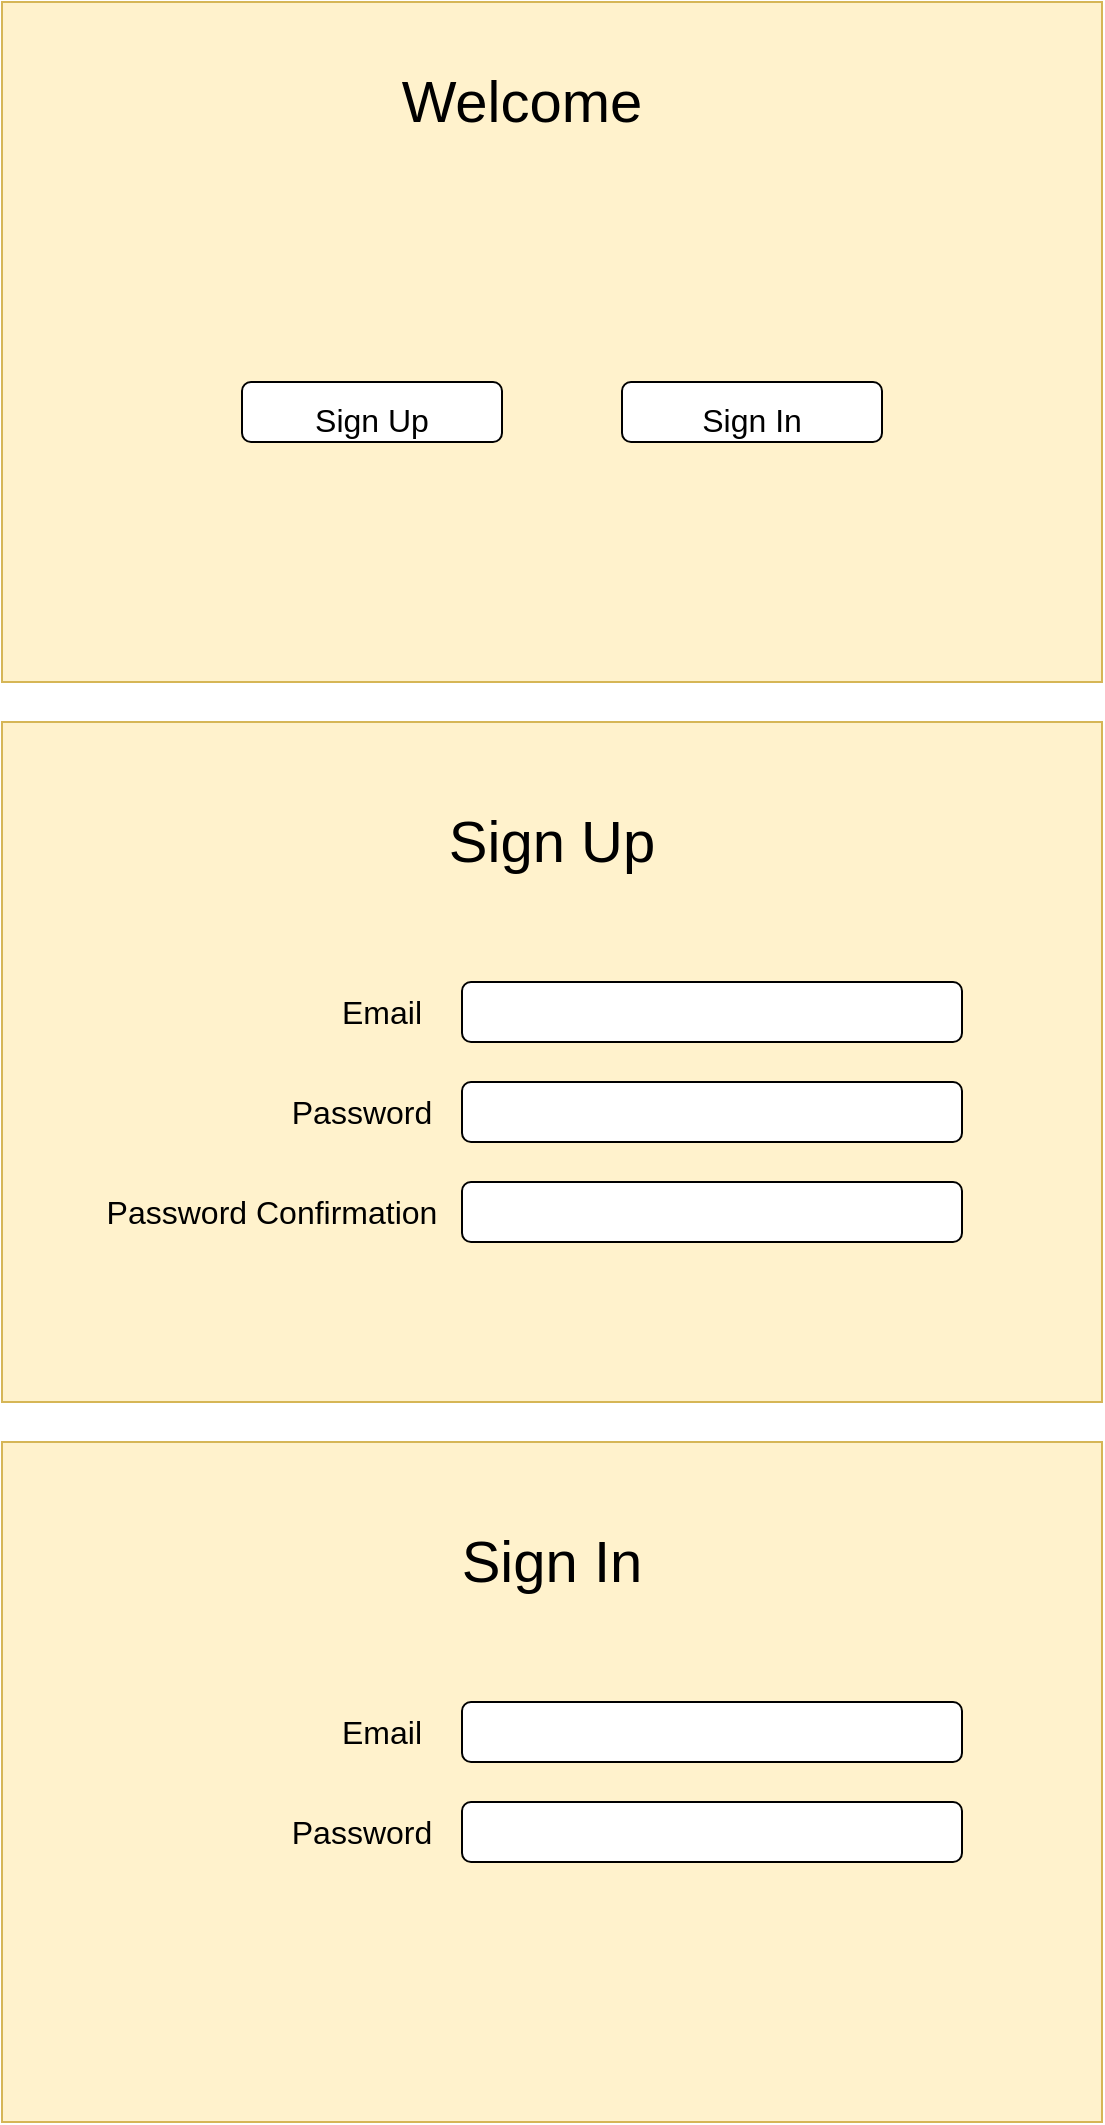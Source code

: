 <mxfile version="20.3.1" type="github"><diagram id="ecsLUMZhMGfrVJR4qF7U" name="Page-1"><mxGraphModel dx="766" dy="512" grid="1" gridSize="10" guides="1" tooltips="1" connect="1" arrows="1" fold="1" page="1" pageScale="1" pageWidth="850" pageHeight="1100" math="0" shadow="0"><root><mxCell id="0"/><mxCell id="1" parent="0"/><mxCell id="BnJf1Hf6RPCrXQOVhswU-1" value="" style="rounded=0;whiteSpace=wrap;html=1;fillColor=#fff2cc;strokeColor=#d6b656;" vertex="1" parent="1"><mxGeometry x="110" y="10" width="550" height="340" as="geometry"/></mxCell><mxCell id="BnJf1Hf6RPCrXQOVhswU-2" value="&lt;font style=&quot;font-size: 29px;&quot;&gt;Welcome&lt;/font&gt;" style="text;html=1;strokeColor=none;fillColor=none;align=center;verticalAlign=middle;whiteSpace=wrap;rounded=0;" vertex="1" parent="1"><mxGeometry x="270" y="20" width="200" height="80" as="geometry"/></mxCell><mxCell id="BnJf1Hf6RPCrXQOVhswU-3" value="" style="rounded=1;whiteSpace=wrap;html=1;fontSize=29;" vertex="1" parent="1"><mxGeometry x="230" y="200" width="130" height="30" as="geometry"/></mxCell><mxCell id="BnJf1Hf6RPCrXQOVhswU-4" value="" style="rounded=1;whiteSpace=wrap;html=1;fontSize=29;" vertex="1" parent="1"><mxGeometry x="420" y="200" width="130" height="30" as="geometry"/></mxCell><mxCell id="BnJf1Hf6RPCrXQOVhswU-5" value="&lt;font style=&quot;font-size: 16px;&quot;&gt;Sign Up&lt;/font&gt;" style="text;html=1;strokeColor=none;fillColor=none;align=center;verticalAlign=middle;whiteSpace=wrap;rounded=0;fontSize=29;" vertex="1" parent="1"><mxGeometry x="265" y="200" width="60" height="30" as="geometry"/></mxCell><mxCell id="BnJf1Hf6RPCrXQOVhswU-6" value="&lt;font style=&quot;font-size: 16px;&quot;&gt;Sign In&lt;/font&gt;" style="text;html=1;strokeColor=none;fillColor=none;align=center;verticalAlign=middle;whiteSpace=wrap;rounded=0;fontSize=29;" vertex="1" parent="1"><mxGeometry x="455" y="200" width="60" height="30" as="geometry"/></mxCell><mxCell id="BnJf1Hf6RPCrXQOVhswU-8" value="" style="rounded=0;whiteSpace=wrap;html=1;fillColor=#fff2cc;strokeColor=#d6b656;" vertex="1" parent="1"><mxGeometry x="110" y="370" width="550" height="340" as="geometry"/></mxCell><mxCell id="BnJf1Hf6RPCrXQOVhswU-9" value="&lt;font style=&quot;font-size: 29px;&quot;&gt;Sign Up&lt;/font&gt;" style="text;html=1;strokeColor=none;fillColor=none;align=center;verticalAlign=middle;whiteSpace=wrap;rounded=0;" vertex="1" parent="1"><mxGeometry x="285" y="390" width="200" height="80" as="geometry"/></mxCell><mxCell id="BnJf1Hf6RPCrXQOVhswU-10" value="" style="rounded=1;whiteSpace=wrap;html=1;fontSize=16;" vertex="1" parent="1"><mxGeometry x="340" y="500" width="250" height="30" as="geometry"/></mxCell><mxCell id="BnJf1Hf6RPCrXQOVhswU-11" value="Email" style="text;html=1;strokeColor=none;fillColor=none;align=center;verticalAlign=middle;whiteSpace=wrap;rounded=0;fontSize=16;" vertex="1" parent="1"><mxGeometry x="270" y="500" width="60" height="30" as="geometry"/></mxCell><mxCell id="BnJf1Hf6RPCrXQOVhswU-12" value="" style="rounded=1;whiteSpace=wrap;html=1;fontSize=16;" vertex="1" parent="1"><mxGeometry x="340" y="550" width="250" height="30" as="geometry"/></mxCell><mxCell id="BnJf1Hf6RPCrXQOVhswU-13" value="Password" style="text;html=1;strokeColor=none;fillColor=none;align=center;verticalAlign=middle;whiteSpace=wrap;rounded=0;fontSize=16;" vertex="1" parent="1"><mxGeometry x="250" y="550" width="80" height="30" as="geometry"/></mxCell><mxCell id="BnJf1Hf6RPCrXQOVhswU-14" value="" style="rounded=1;whiteSpace=wrap;html=1;fontSize=16;" vertex="1" parent="1"><mxGeometry x="340" y="600" width="250" height="30" as="geometry"/></mxCell><mxCell id="BnJf1Hf6RPCrXQOVhswU-15" value="Password Confirmation" style="text;html=1;strokeColor=none;fillColor=none;align=center;verticalAlign=middle;whiteSpace=wrap;rounded=0;fontSize=16;" vertex="1" parent="1"><mxGeometry x="160" y="600" width="170" height="30" as="geometry"/></mxCell><mxCell id="BnJf1Hf6RPCrXQOVhswU-16" value="" style="rounded=0;whiteSpace=wrap;html=1;fillColor=#fff2cc;strokeColor=#d6b656;" vertex="1" parent="1"><mxGeometry x="110" y="730" width="550" height="340" as="geometry"/></mxCell><mxCell id="BnJf1Hf6RPCrXQOVhswU-17" value="&lt;font style=&quot;font-size: 29px;&quot;&gt;Sign In&lt;/font&gt;" style="text;html=1;strokeColor=none;fillColor=none;align=center;verticalAlign=middle;whiteSpace=wrap;rounded=0;" vertex="1" parent="1"><mxGeometry x="285" y="750" width="200" height="80" as="geometry"/></mxCell><mxCell id="BnJf1Hf6RPCrXQOVhswU-18" value="" style="rounded=1;whiteSpace=wrap;html=1;fontSize=16;" vertex="1" parent="1"><mxGeometry x="340" y="860" width="250" height="30" as="geometry"/></mxCell><mxCell id="BnJf1Hf6RPCrXQOVhswU-19" value="Email" style="text;html=1;strokeColor=none;fillColor=none;align=center;verticalAlign=middle;whiteSpace=wrap;rounded=0;fontSize=16;" vertex="1" parent="1"><mxGeometry x="270" y="860" width="60" height="30" as="geometry"/></mxCell><mxCell id="BnJf1Hf6RPCrXQOVhswU-20" value="" style="rounded=1;whiteSpace=wrap;html=1;fontSize=16;" vertex="1" parent="1"><mxGeometry x="340" y="910" width="250" height="30" as="geometry"/></mxCell><mxCell id="BnJf1Hf6RPCrXQOVhswU-21" value="Password" style="text;html=1;strokeColor=none;fillColor=none;align=center;verticalAlign=middle;whiteSpace=wrap;rounded=0;fontSize=16;" vertex="1" parent="1"><mxGeometry x="250" y="910" width="80" height="30" as="geometry"/></mxCell></root></mxGraphModel></diagram></mxfile>